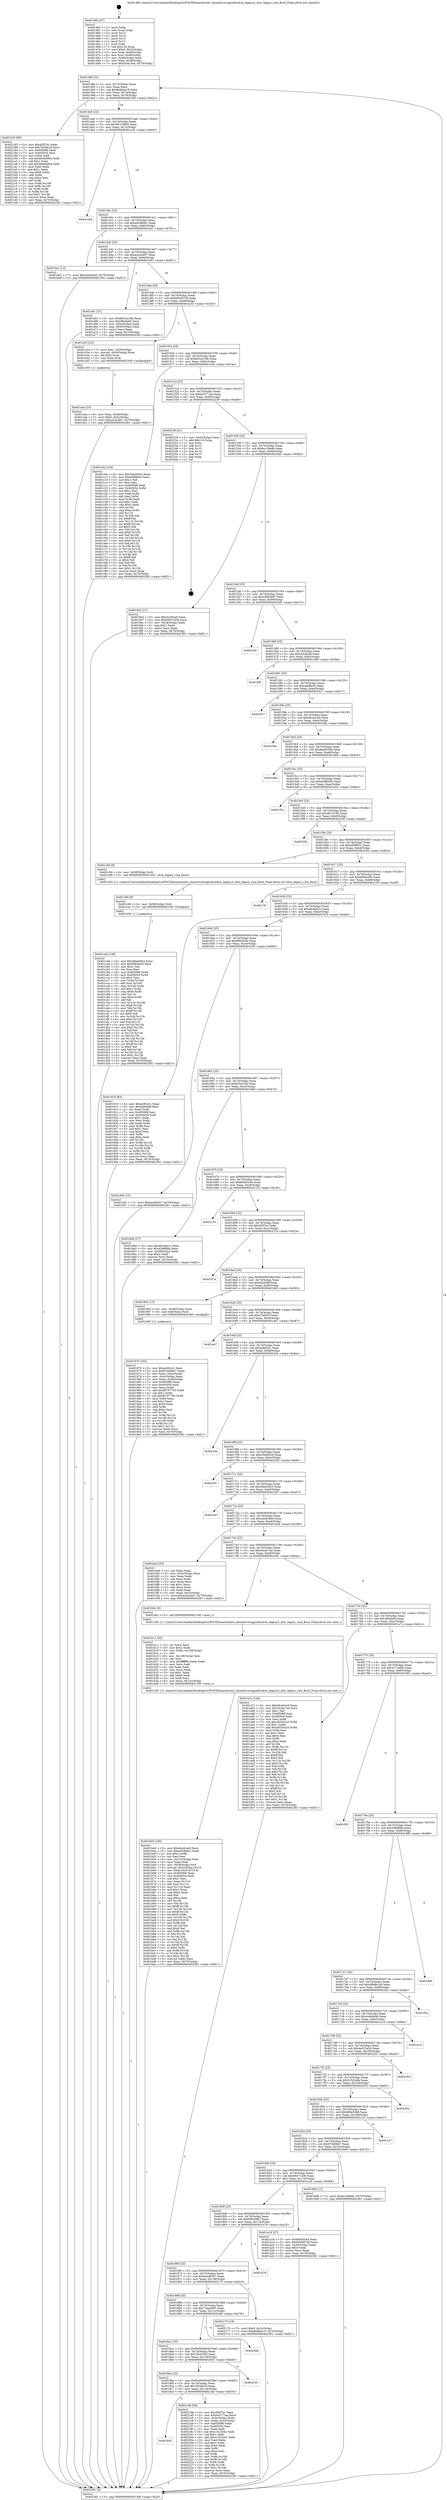 digraph "0x401460" {
  label = "0x401460 (/mnt/c/Users/mathe/Desktop/tcc/POCII/binaries/extr_linuxdriversgpudrmdrm_legacy.h_drm_legacy_vma_flush_Final-ollvm.out::main(0))"
  labelloc = "t"
  node[shape=record]

  Entry [label="",width=0.3,height=0.3,shape=circle,fillcolor=black,style=filled]
  "0x40148f" [label="{
     0x40148f [23]\l
     | [instrs]\l
     &nbsp;&nbsp;0x40148f \<+3\>: mov -0x70(%rbp),%eax\l
     &nbsp;&nbsp;0x401492 \<+2\>: mov %eax,%ecx\l
     &nbsp;&nbsp;0x401494 \<+6\>: sub $0x8edbee19,%ecx\l
     &nbsp;&nbsp;0x40149a \<+3\>: mov %eax,-0x74(%rbp)\l
     &nbsp;&nbsp;0x40149d \<+3\>: mov %ecx,-0x78(%rbp)\l
     &nbsp;&nbsp;0x4014a0 \<+6\>: je 0000000000402183 \<main+0xd23\>\l
  }"]
  "0x402183" [label="{
     0x402183 [88]\l
     | [instrs]\l
     &nbsp;&nbsp;0x402183 \<+5\>: mov $0x4f2f7ac,%eax\l
     &nbsp;&nbsp;0x402188 \<+5\>: mov $0x7fc58a19,%ecx\l
     &nbsp;&nbsp;0x40218d \<+7\>: mov 0x405068,%edx\l
     &nbsp;&nbsp;0x402194 \<+7\>: mov 0x405054,%esi\l
     &nbsp;&nbsp;0x40219b \<+2\>: mov %edx,%edi\l
     &nbsp;&nbsp;0x40219d \<+6\>: sub $0x46e94904,%edi\l
     &nbsp;&nbsp;0x4021a3 \<+3\>: sub $0x1,%edi\l
     &nbsp;&nbsp;0x4021a6 \<+6\>: add $0x46e94904,%edi\l
     &nbsp;&nbsp;0x4021ac \<+3\>: imul %edi,%edx\l
     &nbsp;&nbsp;0x4021af \<+3\>: and $0x1,%edx\l
     &nbsp;&nbsp;0x4021b2 \<+3\>: cmp $0x0,%edx\l
     &nbsp;&nbsp;0x4021b5 \<+4\>: sete %r8b\l
     &nbsp;&nbsp;0x4021b9 \<+3\>: cmp $0xa,%esi\l
     &nbsp;&nbsp;0x4021bc \<+4\>: setl %r9b\l
     &nbsp;&nbsp;0x4021c0 \<+3\>: mov %r8b,%r10b\l
     &nbsp;&nbsp;0x4021c3 \<+3\>: and %r9b,%r10b\l
     &nbsp;&nbsp;0x4021c6 \<+3\>: xor %r9b,%r8b\l
     &nbsp;&nbsp;0x4021c9 \<+3\>: or %r8b,%r10b\l
     &nbsp;&nbsp;0x4021cc \<+4\>: test $0x1,%r10b\l
     &nbsp;&nbsp;0x4021d0 \<+3\>: cmovne %ecx,%eax\l
     &nbsp;&nbsp;0x4021d3 \<+3\>: mov %eax,-0x70(%rbp)\l
     &nbsp;&nbsp;0x4021d6 \<+5\>: jmp 0000000000402381 \<main+0xf21\>\l
  }"]
  "0x4014a6" [label="{
     0x4014a6 [22]\l
     | [instrs]\l
     &nbsp;&nbsp;0x4014a6 \<+5\>: jmp 00000000004014ab \<main+0x4b\>\l
     &nbsp;&nbsp;0x4014ab \<+3\>: mov -0x74(%rbp),%eax\l
     &nbsp;&nbsp;0x4014ae \<+5\>: sub $0x9b7c0800,%eax\l
     &nbsp;&nbsp;0x4014b3 \<+3\>: mov %eax,-0x7c(%rbp)\l
     &nbsp;&nbsp;0x4014b6 \<+6\>: je 0000000000401e20 \<main+0x9c0\>\l
  }"]
  Exit [label="",width=0.3,height=0.3,shape=circle,fillcolor=black,style=filled,peripheries=2]
  "0x401e20" [label="{
     0x401e20\l
  }", style=dashed]
  "0x4014bc" [label="{
     0x4014bc [22]\l
     | [instrs]\l
     &nbsp;&nbsp;0x4014bc \<+5\>: jmp 00000000004014c1 \<main+0x61\>\l
     &nbsp;&nbsp;0x4014c1 \<+3\>: mov -0x74(%rbp),%eax\l
     &nbsp;&nbsp;0x4014c4 \<+5\>: sub $0xa05db9e1,%eax\l
     &nbsp;&nbsp;0x4014c9 \<+3\>: mov %eax,-0x80(%rbp)\l
     &nbsp;&nbsp;0x4014cc \<+6\>: je 0000000000401be1 \<main+0x781\>\l
  }"]
  "0x4018d3" [label="{
     0x4018d3\l
  }", style=dashed]
  "0x401be1" [label="{
     0x401be1 [12]\l
     | [instrs]\l
     &nbsp;&nbsp;0x401be1 \<+7\>: movl $0x2ed4c9ad,-0x70(%rbp)\l
     &nbsp;&nbsp;0x401be8 \<+5\>: jmp 0000000000402381 \<main+0xf21\>\l
  }"]
  "0x4014d2" [label="{
     0x4014d2 [25]\l
     | [instrs]\l
     &nbsp;&nbsp;0x4014d2 \<+5\>: jmp 00000000004014d7 \<main+0x77\>\l
     &nbsp;&nbsp;0x4014d7 \<+3\>: mov -0x74(%rbp),%eax\l
     &nbsp;&nbsp;0x4014da \<+5\>: sub $0xa3ca2dd7,%eax\l
     &nbsp;&nbsp;0x4014df \<+6\>: mov %eax,-0x84(%rbp)\l
     &nbsp;&nbsp;0x4014e5 \<+6\>: je 0000000000401a61 \<main+0x601\>\l
  }"]
  "0x4021db" [label="{
     0x4021db [94]\l
     | [instrs]\l
     &nbsp;&nbsp;0x4021db \<+5\>: mov $0x4f2f7ac,%eax\l
     &nbsp;&nbsp;0x4021e0 \<+5\>: mov $0xbcb771aa,%ecx\l
     &nbsp;&nbsp;0x4021e5 \<+3\>: mov -0x3c(%rbp),%edx\l
     &nbsp;&nbsp;0x4021e8 \<+3\>: mov %edx,-0x2c(%rbp)\l
     &nbsp;&nbsp;0x4021eb \<+7\>: mov 0x405068,%edx\l
     &nbsp;&nbsp;0x4021f2 \<+7\>: mov 0x405054,%esi\l
     &nbsp;&nbsp;0x4021f9 \<+2\>: mov %edx,%edi\l
     &nbsp;&nbsp;0x4021fb \<+6\>: sub $0xc1523c61,%edi\l
     &nbsp;&nbsp;0x402201 \<+3\>: sub $0x1,%edi\l
     &nbsp;&nbsp;0x402204 \<+6\>: add $0xc1523c61,%edi\l
     &nbsp;&nbsp;0x40220a \<+3\>: imul %edi,%edx\l
     &nbsp;&nbsp;0x40220d \<+3\>: and $0x1,%edx\l
     &nbsp;&nbsp;0x402210 \<+3\>: cmp $0x0,%edx\l
     &nbsp;&nbsp;0x402213 \<+4\>: sete %r8b\l
     &nbsp;&nbsp;0x402217 \<+3\>: cmp $0xa,%esi\l
     &nbsp;&nbsp;0x40221a \<+4\>: setl %r9b\l
     &nbsp;&nbsp;0x40221e \<+3\>: mov %r8b,%r10b\l
     &nbsp;&nbsp;0x402221 \<+3\>: and %r9b,%r10b\l
     &nbsp;&nbsp;0x402224 \<+3\>: xor %r9b,%r8b\l
     &nbsp;&nbsp;0x402227 \<+3\>: or %r8b,%r10b\l
     &nbsp;&nbsp;0x40222a \<+4\>: test $0x1,%r10b\l
     &nbsp;&nbsp;0x40222e \<+3\>: cmovne %ecx,%eax\l
     &nbsp;&nbsp;0x402231 \<+3\>: mov %eax,-0x70(%rbp)\l
     &nbsp;&nbsp;0x402234 \<+5\>: jmp 0000000000402381 \<main+0xf21\>\l
  }"]
  "0x401a61" [label="{
     0x401a61 [27]\l
     | [instrs]\l
     &nbsp;&nbsp;0x401a61 \<+5\>: mov $0xb91b218b,%eax\l
     &nbsp;&nbsp;0x401a66 \<+5\>: mov $0x3fea6ef4,%ecx\l
     &nbsp;&nbsp;0x401a6b \<+3\>: mov -0x5c(%rbp),%edx\l
     &nbsp;&nbsp;0x401a6e \<+3\>: cmp -0x50(%rbp),%edx\l
     &nbsp;&nbsp;0x401a71 \<+3\>: cmovl %ecx,%eax\l
     &nbsp;&nbsp;0x401a74 \<+3\>: mov %eax,-0x70(%rbp)\l
     &nbsp;&nbsp;0x401a77 \<+5\>: jmp 0000000000402381 \<main+0xf21\>\l
  }"]
  "0x4014eb" [label="{
     0x4014eb [25]\l
     | [instrs]\l
     &nbsp;&nbsp;0x4014eb \<+5\>: jmp 00000000004014f0 \<main+0x90\>\l
     &nbsp;&nbsp;0x4014f0 \<+3\>: mov -0x74(%rbp),%eax\l
     &nbsp;&nbsp;0x4014f3 \<+5\>: sub $0xb8349738,%eax\l
     &nbsp;&nbsp;0x4014f8 \<+6\>: mov %eax,-0x88(%rbp)\l
     &nbsp;&nbsp;0x4014fe \<+6\>: je 0000000000401a33 \<main+0x5d3\>\l
  }"]
  "0x4018ba" [label="{
     0x4018ba [25]\l
     | [instrs]\l
     &nbsp;&nbsp;0x4018ba \<+5\>: jmp 00000000004018bf \<main+0x45f\>\l
     &nbsp;&nbsp;0x4018bf \<+3\>: mov -0x74(%rbp),%eax\l
     &nbsp;&nbsp;0x4018c2 \<+5\>: sub $0x7fc58a19,%eax\l
     &nbsp;&nbsp;0x4018c7 \<+6\>: mov %eax,-0x124(%rbp)\l
     &nbsp;&nbsp;0x4018cd \<+6\>: je 00000000004021db \<main+0xd7b\>\l
  }"]
  "0x401a33" [label="{
     0x401a33 [23]\l
     | [instrs]\l
     &nbsp;&nbsp;0x401a33 \<+7\>: movl $0x1,-0x50(%rbp)\l
     &nbsp;&nbsp;0x401a3a \<+4\>: movslq -0x50(%rbp),%rax\l
     &nbsp;&nbsp;0x401a3e \<+4\>: shl $0x2,%rax\l
     &nbsp;&nbsp;0x401a42 \<+3\>: mov %rax,%rdi\l
     &nbsp;&nbsp;0x401a45 \<+5\>: call 0000000000401050 \<malloc@plt\>\l
     | [calls]\l
     &nbsp;&nbsp;0x401050 \{1\} (unknown)\l
  }"]
  "0x401504" [label="{
     0x401504 [25]\l
     | [instrs]\l
     &nbsp;&nbsp;0x401504 \<+5\>: jmp 0000000000401509 \<main+0xa9\>\l
     &nbsp;&nbsp;0x401509 \<+3\>: mov -0x74(%rbp),%eax\l
     &nbsp;&nbsp;0x40150c \<+5\>: sub $0xb91b218b,%eax\l
     &nbsp;&nbsp;0x401511 \<+6\>: mov %eax,-0x8c(%rbp)\l
     &nbsp;&nbsp;0x401517 \<+6\>: je 0000000000401c0e \<main+0x7ae\>\l
  }"]
  "0x402033" [label="{
     0x402033\l
  }", style=dashed]
  "0x401c0e" [label="{
     0x401c0e [134]\l
     | [instrs]\l
     &nbsp;&nbsp;0x401c0e \<+5\>: mov $0x26ee45b3,%eax\l
     &nbsp;&nbsp;0x401c13 \<+5\>: mov $0xe699fe3c,%ecx\l
     &nbsp;&nbsp;0x401c18 \<+2\>: mov $0x1,%dl\l
     &nbsp;&nbsp;0x401c1a \<+2\>: xor %esi,%esi\l
     &nbsp;&nbsp;0x401c1c \<+7\>: mov 0x405068,%edi\l
     &nbsp;&nbsp;0x401c23 \<+8\>: mov 0x405054,%r8d\l
     &nbsp;&nbsp;0x401c2b \<+3\>: sub $0x1,%esi\l
     &nbsp;&nbsp;0x401c2e \<+3\>: mov %edi,%r9d\l
     &nbsp;&nbsp;0x401c31 \<+3\>: add %esi,%r9d\l
     &nbsp;&nbsp;0x401c34 \<+4\>: imul %r9d,%edi\l
     &nbsp;&nbsp;0x401c38 \<+3\>: and $0x1,%edi\l
     &nbsp;&nbsp;0x401c3b \<+3\>: cmp $0x0,%edi\l
     &nbsp;&nbsp;0x401c3e \<+4\>: sete %r10b\l
     &nbsp;&nbsp;0x401c42 \<+4\>: cmp $0xa,%r8d\l
     &nbsp;&nbsp;0x401c46 \<+4\>: setl %r11b\l
     &nbsp;&nbsp;0x401c4a \<+3\>: mov %r10b,%bl\l
     &nbsp;&nbsp;0x401c4d \<+3\>: xor $0xff,%bl\l
     &nbsp;&nbsp;0x401c50 \<+3\>: mov %r11b,%r14b\l
     &nbsp;&nbsp;0x401c53 \<+4\>: xor $0xff,%r14b\l
     &nbsp;&nbsp;0x401c57 \<+3\>: xor $0x0,%dl\l
     &nbsp;&nbsp;0x401c5a \<+3\>: mov %bl,%r15b\l
     &nbsp;&nbsp;0x401c5d \<+4\>: and $0x0,%r15b\l
     &nbsp;&nbsp;0x401c61 \<+3\>: and %dl,%r10b\l
     &nbsp;&nbsp;0x401c64 \<+3\>: mov %r14b,%r12b\l
     &nbsp;&nbsp;0x401c67 \<+4\>: and $0x0,%r12b\l
     &nbsp;&nbsp;0x401c6b \<+3\>: and %dl,%r11b\l
     &nbsp;&nbsp;0x401c6e \<+3\>: or %r10b,%r15b\l
     &nbsp;&nbsp;0x401c71 \<+3\>: or %r11b,%r12b\l
     &nbsp;&nbsp;0x401c74 \<+3\>: xor %r12b,%r15b\l
     &nbsp;&nbsp;0x401c77 \<+3\>: or %r14b,%bl\l
     &nbsp;&nbsp;0x401c7a \<+3\>: xor $0xff,%bl\l
     &nbsp;&nbsp;0x401c7d \<+3\>: or $0x0,%dl\l
     &nbsp;&nbsp;0x401c80 \<+2\>: and %dl,%bl\l
     &nbsp;&nbsp;0x401c82 \<+3\>: or %bl,%r15b\l
     &nbsp;&nbsp;0x401c85 \<+4\>: test $0x1,%r15b\l
     &nbsp;&nbsp;0x401c89 \<+3\>: cmovne %ecx,%eax\l
     &nbsp;&nbsp;0x401c8c \<+3\>: mov %eax,-0x70(%rbp)\l
     &nbsp;&nbsp;0x401c8f \<+5\>: jmp 0000000000402381 \<main+0xf21\>\l
  }"]
  "0x40151d" [label="{
     0x40151d [25]\l
     | [instrs]\l
     &nbsp;&nbsp;0x40151d \<+5\>: jmp 0000000000401522 \<main+0xc2\>\l
     &nbsp;&nbsp;0x401522 \<+3\>: mov -0x74(%rbp),%eax\l
     &nbsp;&nbsp;0x401525 \<+5\>: sub $0xbcb771aa,%eax\l
     &nbsp;&nbsp;0x40152a \<+6\>: mov %eax,-0x90(%rbp)\l
     &nbsp;&nbsp;0x401530 \<+6\>: je 0000000000402239 \<main+0xdd9\>\l
  }"]
  "0x4018a1" [label="{
     0x4018a1 [25]\l
     | [instrs]\l
     &nbsp;&nbsp;0x4018a1 \<+5\>: jmp 00000000004018a6 \<main+0x446\>\l
     &nbsp;&nbsp;0x4018a6 \<+3\>: mov -0x74(%rbp),%eax\l
     &nbsp;&nbsp;0x4018a9 \<+5\>: sub $0x78c47fd3,%eax\l
     &nbsp;&nbsp;0x4018ae \<+6\>: mov %eax,-0x120(%rbp)\l
     &nbsp;&nbsp;0x4018b4 \<+6\>: je 0000000000402033 \<main+0xbd3\>\l
  }"]
  "0x402239" [label="{
     0x402239 [21]\l
     | [instrs]\l
     &nbsp;&nbsp;0x402239 \<+3\>: mov -0x2c(%rbp),%eax\l
     &nbsp;&nbsp;0x40223c \<+7\>: add $0x118,%rsp\l
     &nbsp;&nbsp;0x402243 \<+1\>: pop %rbx\l
     &nbsp;&nbsp;0x402244 \<+2\>: pop %r12\l
     &nbsp;&nbsp;0x402246 \<+2\>: pop %r13\l
     &nbsp;&nbsp;0x402248 \<+2\>: pop %r14\l
     &nbsp;&nbsp;0x40224a \<+2\>: pop %r15\l
     &nbsp;&nbsp;0x40224c \<+1\>: pop %rbp\l
     &nbsp;&nbsp;0x40224d \<+1\>: ret\l
  }"]
  "0x401536" [label="{
     0x401536 [25]\l
     | [instrs]\l
     &nbsp;&nbsp;0x401536 \<+5\>: jmp 000000000040153b \<main+0xdb\>\l
     &nbsp;&nbsp;0x40153b \<+3\>: mov -0x74(%rbp),%eax\l
     &nbsp;&nbsp;0x40153e \<+5\>: sub $0xbcc38e9e,%eax\l
     &nbsp;&nbsp;0x401543 \<+6\>: mov %eax,-0x94(%rbp)\l
     &nbsp;&nbsp;0x401549 \<+6\>: je 00000000004019e2 \<main+0x582\>\l
  }"]
  "0x4020d8" [label="{
     0x4020d8\l
  }", style=dashed]
  "0x4019e2" [label="{
     0x4019e2 [27]\l
     | [instrs]\l
     &nbsp;&nbsp;0x4019e2 \<+5\>: mov $0xcb32fca6,%eax\l
     &nbsp;&nbsp;0x4019e7 \<+5\>: mov $0x69471430,%ecx\l
     &nbsp;&nbsp;0x4019ec \<+3\>: mov -0x34(%rbp),%edx\l
     &nbsp;&nbsp;0x4019ef \<+3\>: cmp $0x1,%edx\l
     &nbsp;&nbsp;0x4019f2 \<+3\>: cmovl %ecx,%eax\l
     &nbsp;&nbsp;0x4019f5 \<+3\>: mov %eax,-0x70(%rbp)\l
     &nbsp;&nbsp;0x4019f8 \<+5\>: jmp 0000000000402381 \<main+0xf21\>\l
  }"]
  "0x40154f" [label="{
     0x40154f [25]\l
     | [instrs]\l
     &nbsp;&nbsp;0x40154f \<+5\>: jmp 0000000000401554 \<main+0xf4\>\l
     &nbsp;&nbsp;0x401554 \<+3\>: mov -0x74(%rbp),%eax\l
     &nbsp;&nbsp;0x401557 \<+5\>: sub $0xc4b0de97,%eax\l
     &nbsp;&nbsp;0x40155c \<+6\>: mov %eax,-0x98(%rbp)\l
     &nbsp;&nbsp;0x401562 \<+6\>: je 00000000004022d5 \<main+0xe75\>\l
  }"]
  "0x401888" [label="{
     0x401888 [25]\l
     | [instrs]\l
     &nbsp;&nbsp;0x401888 \<+5\>: jmp 000000000040188d \<main+0x42d\>\l
     &nbsp;&nbsp;0x40188d \<+3\>: mov -0x74(%rbp),%eax\l
     &nbsp;&nbsp;0x401890 \<+5\>: sub $0x72aa4065,%eax\l
     &nbsp;&nbsp;0x401895 \<+6\>: mov %eax,-0x11c(%rbp)\l
     &nbsp;&nbsp;0x40189b \<+6\>: je 00000000004020d8 \<main+0xc78\>\l
  }"]
  "0x4022d5" [label="{
     0x4022d5\l
  }", style=dashed]
  "0x401568" [label="{
     0x401568 [25]\l
     | [instrs]\l
     &nbsp;&nbsp;0x401568 \<+5\>: jmp 000000000040156d \<main+0x10d\>\l
     &nbsp;&nbsp;0x40156d \<+3\>: mov -0x74(%rbp),%eax\l
     &nbsp;&nbsp;0x401570 \<+5\>: sub $0xcb32fca6,%eax\l
     &nbsp;&nbsp;0x401575 \<+6\>: mov %eax,-0x9c(%rbp)\l
     &nbsp;&nbsp;0x40157b \<+6\>: je 00000000004019fd \<main+0x59d\>\l
  }"]
  "0x402170" [label="{
     0x402170 [19]\l
     | [instrs]\l
     &nbsp;&nbsp;0x402170 \<+7\>: movl $0x0,-0x3c(%rbp)\l
     &nbsp;&nbsp;0x402177 \<+7\>: movl $0x8edbee19,-0x70(%rbp)\l
     &nbsp;&nbsp;0x40217e \<+5\>: jmp 0000000000402381 \<main+0xf21\>\l
  }"]
  "0x4019fd" [label="{
     0x4019fd\l
  }", style=dashed]
  "0x401581" [label="{
     0x401581 [25]\l
     | [instrs]\l
     &nbsp;&nbsp;0x401581 \<+5\>: jmp 0000000000401586 \<main+0x126\>\l
     &nbsp;&nbsp;0x401586 \<+3\>: mov -0x74(%rbp),%eax\l
     &nbsp;&nbsp;0x401589 \<+5\>: sub $0xcbef6e0c,%eax\l
     &nbsp;&nbsp;0x40158e \<+6\>: mov %eax,-0xa0(%rbp)\l
     &nbsp;&nbsp;0x401594 \<+6\>: je 0000000000402027 \<main+0xbc7\>\l
  }"]
  "0x40186f" [label="{
     0x40186f [25]\l
     | [instrs]\l
     &nbsp;&nbsp;0x40186f \<+5\>: jmp 0000000000401874 \<main+0x414\>\l
     &nbsp;&nbsp;0x401874 \<+3\>: mov -0x74(%rbp),%eax\l
     &nbsp;&nbsp;0x401877 \<+5\>: sub $0x6ca08347,%eax\l
     &nbsp;&nbsp;0x40187c \<+6\>: mov %eax,-0x118(%rbp)\l
     &nbsp;&nbsp;0x401882 \<+6\>: je 0000000000402170 \<main+0xd10\>\l
  }"]
  "0x402027" [label="{
     0x402027\l
  }", style=dashed]
  "0x40159a" [label="{
     0x40159a [25]\l
     | [instrs]\l
     &nbsp;&nbsp;0x40159a \<+5\>: jmp 000000000040159f \<main+0x13f\>\l
     &nbsp;&nbsp;0x40159f \<+3\>: mov -0x74(%rbp),%eax\l
     &nbsp;&nbsp;0x4015a2 \<+5\>: sub $0xd4cd2ce0,%eax\l
     &nbsp;&nbsp;0x4015a7 \<+6\>: mov %eax,-0xa4(%rbp)\l
     &nbsp;&nbsp;0x4015ad \<+6\>: je 000000000040226a \<main+0xe0a\>\l
  }"]
  "0x401e78" [label="{
     0x401e78\l
  }", style=dashed]
  "0x40226a" [label="{
     0x40226a\l
  }", style=dashed]
  "0x4015b3" [label="{
     0x4015b3 [25]\l
     | [instrs]\l
     &nbsp;&nbsp;0x4015b3 \<+5\>: jmp 00000000004015b8 \<main+0x158\>\l
     &nbsp;&nbsp;0x4015b8 \<+3\>: mov -0x74(%rbp),%eax\l
     &nbsp;&nbsp;0x4015bb \<+5\>: sub $0xdae8554b,%eax\l
     &nbsp;&nbsp;0x4015c0 \<+6\>: mov %eax,-0xa8(%rbp)\l
     &nbsp;&nbsp;0x4015c6 \<+6\>: je 0000000000401d94 \<main+0x934\>\l
  }"]
  "0x401ca6" [label="{
     0x401ca6 [138]\l
     | [instrs]\l
     &nbsp;&nbsp;0x401ca6 \<+5\>: mov $0x26ee45b3,%eax\l
     &nbsp;&nbsp;0x401cab \<+5\>: mov $0xf6fe5b04,%ecx\l
     &nbsp;&nbsp;0x401cb0 \<+2\>: mov $0x1,%dl\l
     &nbsp;&nbsp;0x401cb2 \<+2\>: xor %esi,%esi\l
     &nbsp;&nbsp;0x401cb4 \<+8\>: mov 0x405068,%r8d\l
     &nbsp;&nbsp;0x401cbc \<+8\>: mov 0x405054,%r9d\l
     &nbsp;&nbsp;0x401cc4 \<+3\>: sub $0x1,%esi\l
     &nbsp;&nbsp;0x401cc7 \<+3\>: mov %r8d,%r10d\l
     &nbsp;&nbsp;0x401cca \<+3\>: add %esi,%r10d\l
     &nbsp;&nbsp;0x401ccd \<+4\>: imul %r10d,%r8d\l
     &nbsp;&nbsp;0x401cd1 \<+4\>: and $0x1,%r8d\l
     &nbsp;&nbsp;0x401cd5 \<+4\>: cmp $0x0,%r8d\l
     &nbsp;&nbsp;0x401cd9 \<+4\>: sete %r11b\l
     &nbsp;&nbsp;0x401cdd \<+4\>: cmp $0xa,%r9d\l
     &nbsp;&nbsp;0x401ce1 \<+3\>: setl %bl\l
     &nbsp;&nbsp;0x401ce4 \<+3\>: mov %r11b,%r14b\l
     &nbsp;&nbsp;0x401ce7 \<+4\>: xor $0xff,%r14b\l
     &nbsp;&nbsp;0x401ceb \<+3\>: mov %bl,%r15b\l
     &nbsp;&nbsp;0x401cee \<+4\>: xor $0xff,%r15b\l
     &nbsp;&nbsp;0x401cf2 \<+3\>: xor $0x0,%dl\l
     &nbsp;&nbsp;0x401cf5 \<+3\>: mov %r14b,%r12b\l
     &nbsp;&nbsp;0x401cf8 \<+4\>: and $0x0,%r12b\l
     &nbsp;&nbsp;0x401cfc \<+3\>: and %dl,%r11b\l
     &nbsp;&nbsp;0x401cff \<+3\>: mov %r15b,%r13b\l
     &nbsp;&nbsp;0x401d02 \<+4\>: and $0x0,%r13b\l
     &nbsp;&nbsp;0x401d06 \<+2\>: and %dl,%bl\l
     &nbsp;&nbsp;0x401d08 \<+3\>: or %r11b,%r12b\l
     &nbsp;&nbsp;0x401d0b \<+3\>: or %bl,%r13b\l
     &nbsp;&nbsp;0x401d0e \<+3\>: xor %r13b,%r12b\l
     &nbsp;&nbsp;0x401d11 \<+3\>: or %r15b,%r14b\l
     &nbsp;&nbsp;0x401d14 \<+4\>: xor $0xff,%r14b\l
     &nbsp;&nbsp;0x401d18 \<+3\>: or $0x0,%dl\l
     &nbsp;&nbsp;0x401d1b \<+3\>: and %dl,%r14b\l
     &nbsp;&nbsp;0x401d1e \<+3\>: or %r14b,%r12b\l
     &nbsp;&nbsp;0x401d21 \<+4\>: test $0x1,%r12b\l
     &nbsp;&nbsp;0x401d25 \<+3\>: cmovne %ecx,%eax\l
     &nbsp;&nbsp;0x401d28 \<+3\>: mov %eax,-0x70(%rbp)\l
     &nbsp;&nbsp;0x401d2b \<+5\>: jmp 0000000000402381 \<main+0xf21\>\l
  }"]
  "0x401d94" [label="{
     0x401d94\l
  }", style=dashed]
  "0x4015cc" [label="{
     0x4015cc [25]\l
     | [instrs]\l
     &nbsp;&nbsp;0x4015cc \<+5\>: jmp 00000000004015d1 \<main+0x171\>\l
     &nbsp;&nbsp;0x4015d1 \<+3\>: mov -0x74(%rbp),%eax\l
     &nbsp;&nbsp;0x4015d4 \<+5\>: sub $0xdc8893f2,%eax\l
     &nbsp;&nbsp;0x4015d9 \<+6\>: mov %eax,-0xac(%rbp)\l
     &nbsp;&nbsp;0x4015df \<+6\>: je 0000000000401d3c \<main+0x8dc\>\l
  }"]
  "0x401c9d" [label="{
     0x401c9d [9]\l
     | [instrs]\l
     &nbsp;&nbsp;0x401c9d \<+4\>: mov -0x58(%rbp),%rdi\l
     &nbsp;&nbsp;0x401ca1 \<+5\>: call 0000000000401030 \<free@plt\>\l
     | [calls]\l
     &nbsp;&nbsp;0x401030 \{1\} (unknown)\l
  }"]
  "0x401d3c" [label="{
     0x401d3c\l
  }", style=dashed]
  "0x4015e5" [label="{
     0x4015e5 [25]\l
     | [instrs]\l
     &nbsp;&nbsp;0x4015e5 \<+5\>: jmp 00000000004015ea \<main+0x18a\>\l
     &nbsp;&nbsp;0x4015ea \<+3\>: mov -0x74(%rbp),%eax\l
     &nbsp;&nbsp;0x4015ed \<+5\>: sub $0xdfc7d195,%eax\l
     &nbsp;&nbsp;0x4015f2 \<+6\>: mov %eax,-0xb0(%rbp)\l
     &nbsp;&nbsp;0x4015f8 \<+6\>: je 000000000040230f \<main+0xeaf\>\l
  }"]
  "0x401b45" [label="{
     0x401b45 [156]\l
     | [instrs]\l
     &nbsp;&nbsp;0x401b45 \<+5\>: mov $0xd4cd2ce0,%ecx\l
     &nbsp;&nbsp;0x401b4a \<+5\>: mov $0xa05db9e1,%edx\l
     &nbsp;&nbsp;0x401b4f \<+3\>: mov $0x1,%r8b\l
     &nbsp;&nbsp;0x401b52 \<+2\>: xor %esi,%esi\l
     &nbsp;&nbsp;0x401b54 \<+6\>: mov -0x12c(%rbp),%edi\l
     &nbsp;&nbsp;0x401b5a \<+3\>: imul %eax,%edi\l
     &nbsp;&nbsp;0x401b5d \<+4\>: mov -0x58(%rbp),%r9\l
     &nbsp;&nbsp;0x401b61 \<+4\>: movslq -0x5c(%rbp),%r10\l
     &nbsp;&nbsp;0x401b65 \<+4\>: mov %edi,(%r9,%r10,4)\l
     &nbsp;&nbsp;0x401b69 \<+7\>: mov 0x405068,%eax\l
     &nbsp;&nbsp;0x401b70 \<+7\>: mov 0x405054,%edi\l
     &nbsp;&nbsp;0x401b77 \<+3\>: sub $0x1,%esi\l
     &nbsp;&nbsp;0x401b7a \<+3\>: mov %eax,%r11d\l
     &nbsp;&nbsp;0x401b7d \<+3\>: add %esi,%r11d\l
     &nbsp;&nbsp;0x401b80 \<+4\>: imul %r11d,%eax\l
     &nbsp;&nbsp;0x401b84 \<+3\>: and $0x1,%eax\l
     &nbsp;&nbsp;0x401b87 \<+3\>: cmp $0x0,%eax\l
     &nbsp;&nbsp;0x401b8a \<+3\>: sete %bl\l
     &nbsp;&nbsp;0x401b8d \<+3\>: cmp $0xa,%edi\l
     &nbsp;&nbsp;0x401b90 \<+4\>: setl %r14b\l
     &nbsp;&nbsp;0x401b94 \<+3\>: mov %bl,%r15b\l
     &nbsp;&nbsp;0x401b97 \<+4\>: xor $0xff,%r15b\l
     &nbsp;&nbsp;0x401b9b \<+3\>: mov %r14b,%r12b\l
     &nbsp;&nbsp;0x401b9e \<+4\>: xor $0xff,%r12b\l
     &nbsp;&nbsp;0x401ba2 \<+4\>: xor $0x0,%r8b\l
     &nbsp;&nbsp;0x401ba6 \<+3\>: mov %r15b,%r13b\l
     &nbsp;&nbsp;0x401ba9 \<+4\>: and $0x0,%r13b\l
     &nbsp;&nbsp;0x401bad \<+3\>: and %r8b,%bl\l
     &nbsp;&nbsp;0x401bb0 \<+3\>: mov %r12b,%al\l
     &nbsp;&nbsp;0x401bb3 \<+2\>: and $0x0,%al\l
     &nbsp;&nbsp;0x401bb5 \<+3\>: and %r8b,%r14b\l
     &nbsp;&nbsp;0x401bb8 \<+3\>: or %bl,%r13b\l
     &nbsp;&nbsp;0x401bbb \<+3\>: or %r14b,%al\l
     &nbsp;&nbsp;0x401bbe \<+3\>: xor %al,%r13b\l
     &nbsp;&nbsp;0x401bc1 \<+3\>: or %r12b,%r15b\l
     &nbsp;&nbsp;0x401bc4 \<+4\>: xor $0xff,%r15b\l
     &nbsp;&nbsp;0x401bc8 \<+4\>: or $0x0,%r8b\l
     &nbsp;&nbsp;0x401bcc \<+3\>: and %r8b,%r15b\l
     &nbsp;&nbsp;0x401bcf \<+3\>: or %r15b,%r13b\l
     &nbsp;&nbsp;0x401bd2 \<+4\>: test $0x1,%r13b\l
     &nbsp;&nbsp;0x401bd6 \<+3\>: cmovne %edx,%ecx\l
     &nbsp;&nbsp;0x401bd9 \<+3\>: mov %ecx,-0x70(%rbp)\l
     &nbsp;&nbsp;0x401bdc \<+5\>: jmp 0000000000402381 \<main+0xf21\>\l
  }"]
  "0x40230f" [label="{
     0x40230f\l
  }", style=dashed]
  "0x4015fe" [label="{
     0x4015fe [25]\l
     | [instrs]\l
     &nbsp;&nbsp;0x4015fe \<+5\>: jmp 0000000000401603 \<main+0x1a3\>\l
     &nbsp;&nbsp;0x401603 \<+3\>: mov -0x74(%rbp),%eax\l
     &nbsp;&nbsp;0x401606 \<+5\>: sub $0xe699fe3c,%eax\l
     &nbsp;&nbsp;0x40160b \<+6\>: mov %eax,-0xb4(%rbp)\l
     &nbsp;&nbsp;0x401611 \<+6\>: je 0000000000401c94 \<main+0x834\>\l
  }"]
  "0x401b11" [label="{
     0x401b11 [52]\l
     | [instrs]\l
     &nbsp;&nbsp;0x401b11 \<+2\>: xor %ecx,%ecx\l
     &nbsp;&nbsp;0x401b13 \<+5\>: mov $0x2,%edx\l
     &nbsp;&nbsp;0x401b18 \<+6\>: mov %edx,-0x128(%rbp)\l
     &nbsp;&nbsp;0x401b1e \<+1\>: cltd\l
     &nbsp;&nbsp;0x401b1f \<+6\>: mov -0x128(%rbp),%esi\l
     &nbsp;&nbsp;0x401b25 \<+2\>: idiv %esi\l
     &nbsp;&nbsp;0x401b27 \<+6\>: imul $0xfffffffe,%edx,%edx\l
     &nbsp;&nbsp;0x401b2d \<+2\>: mov %ecx,%edi\l
     &nbsp;&nbsp;0x401b2f \<+2\>: sub %edx,%edi\l
     &nbsp;&nbsp;0x401b31 \<+2\>: mov %ecx,%edx\l
     &nbsp;&nbsp;0x401b33 \<+3\>: sub $0x1,%edx\l
     &nbsp;&nbsp;0x401b36 \<+2\>: add %edx,%edi\l
     &nbsp;&nbsp;0x401b38 \<+2\>: sub %edi,%ecx\l
     &nbsp;&nbsp;0x401b3a \<+6\>: mov %ecx,-0x12c(%rbp)\l
     &nbsp;&nbsp;0x401b40 \<+5\>: call 0000000000401160 \<next_i\>\l
     | [calls]\l
     &nbsp;&nbsp;0x401160 \{1\} (/mnt/c/Users/mathe/Desktop/tcc/POCII/binaries/extr_linuxdriversgpudrmdrm_legacy.h_drm_legacy_vma_flush_Final-ollvm.out::next_i)\l
  }"]
  "0x401c94" [label="{
     0x401c94 [9]\l
     | [instrs]\l
     &nbsp;&nbsp;0x401c94 \<+4\>: mov -0x58(%rbp),%rdi\l
     &nbsp;&nbsp;0x401c98 \<+5\>: call 0000000000401450 \<drm_legacy_vma_flush\>\l
     | [calls]\l
     &nbsp;&nbsp;0x401450 \{1\} (/mnt/c/Users/mathe/Desktop/tcc/POCII/binaries/extr_linuxdriversgpudrmdrm_legacy.h_drm_legacy_vma_flush_Final-ollvm.out::drm_legacy_vma_flush)\l
  }"]
  "0x401617" [label="{
     0x401617 [25]\l
     | [instrs]\l
     &nbsp;&nbsp;0x401617 \<+5\>: jmp 000000000040161c \<main+0x1bc\>\l
     &nbsp;&nbsp;0x40161c \<+3\>: mov -0x74(%rbp),%eax\l
     &nbsp;&nbsp;0x40161f \<+5\>: sub $0xeb5dce94,%eax\l
     &nbsp;&nbsp;0x401624 \<+6\>: mov %eax,-0xb8(%rbp)\l
     &nbsp;&nbsp;0x40162a \<+6\>: je 000000000040215f \<main+0xcff\>\l
  }"]
  "0x401a4a" [label="{
     0x401a4a [23]\l
     | [instrs]\l
     &nbsp;&nbsp;0x401a4a \<+4\>: mov %rax,-0x58(%rbp)\l
     &nbsp;&nbsp;0x401a4e \<+7\>: movl $0x0,-0x5c(%rbp)\l
     &nbsp;&nbsp;0x401a55 \<+7\>: movl $0xa3ca2dd7,-0x70(%rbp)\l
     &nbsp;&nbsp;0x401a5c \<+5\>: jmp 0000000000402381 \<main+0xf21\>\l
  }"]
  "0x40215f" [label="{
     0x40215f\l
  }", style=dashed]
  "0x401630" [label="{
     0x401630 [25]\l
     | [instrs]\l
     &nbsp;&nbsp;0x401630 \<+5\>: jmp 0000000000401635 \<main+0x1d5\>\l
     &nbsp;&nbsp;0x401635 \<+3\>: mov -0x74(%rbp),%eax\l
     &nbsp;&nbsp;0x401638 \<+5\>: sub $0xebcdab1c,%eax\l
     &nbsp;&nbsp;0x40163d \<+6\>: mov %eax,-0xbc(%rbp)\l
     &nbsp;&nbsp;0x401643 \<+6\>: je 0000000000401910 \<main+0x4b0\>\l
  }"]
  "0x401856" [label="{
     0x401856 [25]\l
     | [instrs]\l
     &nbsp;&nbsp;0x401856 \<+5\>: jmp 000000000040185b \<main+0x3fb\>\l
     &nbsp;&nbsp;0x40185b \<+3\>: mov -0x74(%rbp),%eax\l
     &nbsp;&nbsp;0x40185e \<+5\>: sub $0x69f169b7,%eax\l
     &nbsp;&nbsp;0x401863 \<+6\>: mov %eax,-0x114(%rbp)\l
     &nbsp;&nbsp;0x401869 \<+6\>: je 0000000000401e78 \<main+0xa18\>\l
  }"]
  "0x401910" [label="{
     0x401910 [83]\l
     | [instrs]\l
     &nbsp;&nbsp;0x401910 \<+5\>: mov $0xec90241,%eax\l
     &nbsp;&nbsp;0x401915 \<+5\>: mov $0x6ab5ddf,%ecx\l
     &nbsp;&nbsp;0x40191a \<+2\>: xor %edx,%edx\l
     &nbsp;&nbsp;0x40191c \<+7\>: mov 0x405068,%esi\l
     &nbsp;&nbsp;0x401923 \<+7\>: mov 0x405054,%edi\l
     &nbsp;&nbsp;0x40192a \<+3\>: sub $0x1,%edx\l
     &nbsp;&nbsp;0x40192d \<+3\>: mov %esi,%r8d\l
     &nbsp;&nbsp;0x401930 \<+3\>: add %edx,%r8d\l
     &nbsp;&nbsp;0x401933 \<+4\>: imul %r8d,%esi\l
     &nbsp;&nbsp;0x401937 \<+3\>: and $0x1,%esi\l
     &nbsp;&nbsp;0x40193a \<+3\>: cmp $0x0,%esi\l
     &nbsp;&nbsp;0x40193d \<+4\>: sete %r9b\l
     &nbsp;&nbsp;0x401941 \<+3\>: cmp $0xa,%edi\l
     &nbsp;&nbsp;0x401944 \<+4\>: setl %r10b\l
     &nbsp;&nbsp;0x401948 \<+3\>: mov %r9b,%r11b\l
     &nbsp;&nbsp;0x40194b \<+3\>: and %r10b,%r11b\l
     &nbsp;&nbsp;0x40194e \<+3\>: xor %r10b,%r9b\l
     &nbsp;&nbsp;0x401951 \<+3\>: or %r9b,%r11b\l
     &nbsp;&nbsp;0x401954 \<+4\>: test $0x1,%r11b\l
     &nbsp;&nbsp;0x401958 \<+3\>: cmovne %ecx,%eax\l
     &nbsp;&nbsp;0x40195b \<+3\>: mov %eax,-0x70(%rbp)\l
     &nbsp;&nbsp;0x40195e \<+5\>: jmp 0000000000402381 \<main+0xf21\>\l
  }"]
  "0x401649" [label="{
     0x401649 [25]\l
     | [instrs]\l
     &nbsp;&nbsp;0x401649 \<+5\>: jmp 000000000040164e \<main+0x1ee\>\l
     &nbsp;&nbsp;0x40164e \<+3\>: mov -0x74(%rbp),%eax\l
     &nbsp;&nbsp;0x401651 \<+5\>: sub $0xf6fe5b04,%eax\l
     &nbsp;&nbsp;0x401656 \<+6\>: mov %eax,-0xc0(%rbp)\l
     &nbsp;&nbsp;0x40165c \<+6\>: je 0000000000401d30 \<main+0x8d0\>\l
  }"]
  "0x401a18" [label="{
     0x401a18 [27]\l
     | [instrs]\l
     &nbsp;&nbsp;0x401a18 \<+5\>: mov $0xfe0d5544,%eax\l
     &nbsp;&nbsp;0x401a1d \<+5\>: mov $0xb8349738,%ecx\l
     &nbsp;&nbsp;0x401a22 \<+3\>: mov -0x34(%rbp),%edx\l
     &nbsp;&nbsp;0x401a25 \<+3\>: cmp $0x0,%edx\l
     &nbsp;&nbsp;0x401a28 \<+3\>: cmove %ecx,%eax\l
     &nbsp;&nbsp;0x401a2b \<+3\>: mov %eax,-0x70(%rbp)\l
     &nbsp;&nbsp;0x401a2e \<+5\>: jmp 0000000000402381 \<main+0xf21\>\l
  }"]
  "0x401d30" [label="{
     0x401d30 [12]\l
     | [instrs]\l
     &nbsp;&nbsp;0x401d30 \<+7\>: movl $0x6ca08347,-0x70(%rbp)\l
     &nbsp;&nbsp;0x401d37 \<+5\>: jmp 0000000000402381 \<main+0xf21\>\l
  }"]
  "0x401662" [label="{
     0x401662 [25]\l
     | [instrs]\l
     &nbsp;&nbsp;0x401662 \<+5\>: jmp 0000000000401667 \<main+0x207\>\l
     &nbsp;&nbsp;0x401667 \<+3\>: mov -0x74(%rbp),%eax\l
     &nbsp;&nbsp;0x40166a \<+5\>: sub $0xfc5ec344,%eax\l
     &nbsp;&nbsp;0x40166f \<+6\>: mov %eax,-0xc4(%rbp)\l
     &nbsp;&nbsp;0x401675 \<+6\>: je 00000000004018dd \<main+0x47d\>\l
  }"]
  "0x40183d" [label="{
     0x40183d [25]\l
     | [instrs]\l
     &nbsp;&nbsp;0x40183d \<+5\>: jmp 0000000000401842 \<main+0x3e2\>\l
     &nbsp;&nbsp;0x401842 \<+3\>: mov -0x74(%rbp),%eax\l
     &nbsp;&nbsp;0x401845 \<+5\>: sub $0x69471430,%eax\l
     &nbsp;&nbsp;0x40184a \<+6\>: mov %eax,-0x110(%rbp)\l
     &nbsp;&nbsp;0x401850 \<+6\>: je 0000000000401a18 \<main+0x5b8\>\l
  }"]
  "0x4018dd" [label="{
     0x4018dd [27]\l
     | [instrs]\l
     &nbsp;&nbsp;0x4018dd \<+5\>: mov $0xebcdab1c,%eax\l
     &nbsp;&nbsp;0x4018e2 \<+5\>: mov $0x4388f6fa,%ecx\l
     &nbsp;&nbsp;0x4018e7 \<+3\>: mov -0x38(%rbp),%edx\l
     &nbsp;&nbsp;0x4018ea \<+3\>: cmp $0x2,%edx\l
     &nbsp;&nbsp;0x4018ed \<+3\>: cmovne %ecx,%eax\l
     &nbsp;&nbsp;0x4018f0 \<+3\>: mov %eax,-0x70(%rbp)\l
     &nbsp;&nbsp;0x4018f3 \<+5\>: jmp 0000000000402381 \<main+0xf21\>\l
  }"]
  "0x40167b" [label="{
     0x40167b [25]\l
     | [instrs]\l
     &nbsp;&nbsp;0x40167b \<+5\>: jmp 0000000000401680 \<main+0x220\>\l
     &nbsp;&nbsp;0x401680 \<+3\>: mov -0x74(%rbp),%eax\l
     &nbsp;&nbsp;0x401683 \<+5\>: sub $0xfe0d5544,%eax\l
     &nbsp;&nbsp;0x401688 \<+6\>: mov %eax,-0xc8(%rbp)\l
     &nbsp;&nbsp;0x40168e \<+6\>: je 0000000000402153 \<main+0xcf3\>\l
  }"]
  "0x402381" [label="{
     0x402381 [5]\l
     | [instrs]\l
     &nbsp;&nbsp;0x402381 \<+5\>: jmp 000000000040148f \<main+0x2f\>\l
  }"]
  "0x401460" [label="{
     0x401460 [47]\l
     | [instrs]\l
     &nbsp;&nbsp;0x401460 \<+1\>: push %rbp\l
     &nbsp;&nbsp;0x401461 \<+3\>: mov %rsp,%rbp\l
     &nbsp;&nbsp;0x401464 \<+2\>: push %r15\l
     &nbsp;&nbsp;0x401466 \<+2\>: push %r14\l
     &nbsp;&nbsp;0x401468 \<+2\>: push %r13\l
     &nbsp;&nbsp;0x40146a \<+2\>: push %r12\l
     &nbsp;&nbsp;0x40146c \<+1\>: push %rbx\l
     &nbsp;&nbsp;0x40146d \<+7\>: sub $0x118,%rsp\l
     &nbsp;&nbsp;0x401474 \<+7\>: movl $0x0,-0x3c(%rbp)\l
     &nbsp;&nbsp;0x40147b \<+3\>: mov %edi,-0x40(%rbp)\l
     &nbsp;&nbsp;0x40147e \<+4\>: mov %rsi,-0x48(%rbp)\l
     &nbsp;&nbsp;0x401482 \<+3\>: mov -0x40(%rbp),%edi\l
     &nbsp;&nbsp;0x401485 \<+3\>: mov %edi,-0x38(%rbp)\l
     &nbsp;&nbsp;0x401488 \<+7\>: movl $0xfc5ec344,-0x70(%rbp)\l
  }"]
  "0x4019d6" [label="{
     0x4019d6 [12]\l
     | [instrs]\l
     &nbsp;&nbsp;0x4019d6 \<+7\>: movl $0xbcc38e9e,-0x70(%rbp)\l
     &nbsp;&nbsp;0x4019dd \<+5\>: jmp 0000000000402381 \<main+0xf21\>\l
  }"]
  "0x402153" [label="{
     0x402153\l
  }", style=dashed]
  "0x401694" [label="{
     0x401694 [25]\l
     | [instrs]\l
     &nbsp;&nbsp;0x401694 \<+5\>: jmp 0000000000401699 \<main+0x239\>\l
     &nbsp;&nbsp;0x401699 \<+3\>: mov -0x74(%rbp),%eax\l
     &nbsp;&nbsp;0x40169c \<+5\>: sub $0x4f2f7ac,%eax\l
     &nbsp;&nbsp;0x4016a1 \<+6\>: mov %eax,-0xcc(%rbp)\l
     &nbsp;&nbsp;0x4016a7 \<+6\>: je 000000000040237a \<main+0xf1a\>\l
  }"]
  "0x401824" [label="{
     0x401824 [25]\l
     | [instrs]\l
     &nbsp;&nbsp;0x401824 \<+5\>: jmp 0000000000401829 \<main+0x3c9\>\l
     &nbsp;&nbsp;0x401829 \<+3\>: mov -0x74(%rbp),%eax\l
     &nbsp;&nbsp;0x40182c \<+5\>: sub $0x67d496e7,%eax\l
     &nbsp;&nbsp;0x401831 \<+6\>: mov %eax,-0x10c(%rbp)\l
     &nbsp;&nbsp;0x401837 \<+6\>: je 00000000004019d6 \<main+0x576\>\l
  }"]
  "0x40237a" [label="{
     0x40237a\l
  }", style=dashed]
  "0x4016ad" [label="{
     0x4016ad [25]\l
     | [instrs]\l
     &nbsp;&nbsp;0x4016ad \<+5\>: jmp 00000000004016b2 \<main+0x252\>\l
     &nbsp;&nbsp;0x4016b2 \<+3\>: mov -0x74(%rbp),%eax\l
     &nbsp;&nbsp;0x4016b5 \<+5\>: sub $0x6ab5ddf,%eax\l
     &nbsp;&nbsp;0x4016ba \<+6\>: mov %eax,-0xd0(%rbp)\l
     &nbsp;&nbsp;0x4016c0 \<+6\>: je 0000000000401963 \<main+0x503\>\l
  }"]
  "0x402147" [label="{
     0x402147\l
  }", style=dashed]
  "0x401963" [label="{
     0x401963 [13]\l
     | [instrs]\l
     &nbsp;&nbsp;0x401963 \<+4\>: mov -0x48(%rbp),%rax\l
     &nbsp;&nbsp;0x401967 \<+4\>: mov 0x8(%rax),%rdi\l
     &nbsp;&nbsp;0x40196b \<+5\>: call 0000000000401060 \<atoi@plt\>\l
     | [calls]\l
     &nbsp;&nbsp;0x401060 \{1\} (unknown)\l
  }"]
  "0x4016c6" [label="{
     0x4016c6 [25]\l
     | [instrs]\l
     &nbsp;&nbsp;0x4016c6 \<+5\>: jmp 00000000004016cb \<main+0x26b\>\l
     &nbsp;&nbsp;0x4016cb \<+3\>: mov -0x74(%rbp),%eax\l
     &nbsp;&nbsp;0x4016ce \<+5\>: sub $0xe7b56c5,%eax\l
     &nbsp;&nbsp;0x4016d3 \<+6\>: mov %eax,-0xd4(%rbp)\l
     &nbsp;&nbsp;0x4016d9 \<+6\>: je 0000000000401ee7 \<main+0xa87\>\l
  }"]
  "0x401970" [label="{
     0x401970 [102]\l
     | [instrs]\l
     &nbsp;&nbsp;0x401970 \<+5\>: mov $0xec90241,%ecx\l
     &nbsp;&nbsp;0x401975 \<+5\>: mov $0x67d496e7,%edx\l
     &nbsp;&nbsp;0x40197a \<+3\>: mov %eax,-0x4c(%rbp)\l
     &nbsp;&nbsp;0x40197d \<+3\>: mov -0x4c(%rbp),%eax\l
     &nbsp;&nbsp;0x401980 \<+3\>: mov %eax,-0x34(%rbp)\l
     &nbsp;&nbsp;0x401983 \<+7\>: mov 0x405068,%eax\l
     &nbsp;&nbsp;0x40198a \<+7\>: mov 0x405054,%esi\l
     &nbsp;&nbsp;0x401991 \<+3\>: mov %eax,%r8d\l
     &nbsp;&nbsp;0x401994 \<+7\>: add $0xd0707765,%r8d\l
     &nbsp;&nbsp;0x40199b \<+4\>: sub $0x1,%r8d\l
     &nbsp;&nbsp;0x40199f \<+7\>: sub $0xd0707765,%r8d\l
     &nbsp;&nbsp;0x4019a6 \<+4\>: imul %r8d,%eax\l
     &nbsp;&nbsp;0x4019aa \<+3\>: and $0x1,%eax\l
     &nbsp;&nbsp;0x4019ad \<+3\>: cmp $0x0,%eax\l
     &nbsp;&nbsp;0x4019b0 \<+4\>: sete %r9b\l
     &nbsp;&nbsp;0x4019b4 \<+3\>: cmp $0xa,%esi\l
     &nbsp;&nbsp;0x4019b7 \<+4\>: setl %r10b\l
     &nbsp;&nbsp;0x4019bb \<+3\>: mov %r9b,%r11b\l
     &nbsp;&nbsp;0x4019be \<+3\>: and %r10b,%r11b\l
     &nbsp;&nbsp;0x4019c1 \<+3\>: xor %r10b,%r9b\l
     &nbsp;&nbsp;0x4019c4 \<+3\>: or %r9b,%r11b\l
     &nbsp;&nbsp;0x4019c7 \<+4\>: test $0x1,%r11b\l
     &nbsp;&nbsp;0x4019cb \<+3\>: cmovne %edx,%ecx\l
     &nbsp;&nbsp;0x4019ce \<+3\>: mov %ecx,-0x70(%rbp)\l
     &nbsp;&nbsp;0x4019d1 \<+5\>: jmp 0000000000402381 \<main+0xf21\>\l
  }"]
  "0x40180b" [label="{
     0x40180b [25]\l
     | [instrs]\l
     &nbsp;&nbsp;0x40180b \<+5\>: jmp 0000000000401810 \<main+0x3b0\>\l
     &nbsp;&nbsp;0x401810 \<+3\>: mov -0x74(%rbp),%eax\l
     &nbsp;&nbsp;0x401813 \<+5\>: sub $0x669e52b8,%eax\l
     &nbsp;&nbsp;0x401818 \<+6\>: mov %eax,-0x108(%rbp)\l
     &nbsp;&nbsp;0x40181e \<+6\>: je 0000000000402147 \<main+0xce7\>\l
  }"]
  "0x401ee7" [label="{
     0x401ee7\l
  }", style=dashed]
  "0x4016df" [label="{
     0x4016df [25]\l
     | [instrs]\l
     &nbsp;&nbsp;0x4016df \<+5\>: jmp 00000000004016e4 \<main+0x284\>\l
     &nbsp;&nbsp;0x4016e4 \<+3\>: mov -0x74(%rbp),%eax\l
     &nbsp;&nbsp;0x4016e7 \<+5\>: sub $0xec90241,%eax\l
     &nbsp;&nbsp;0x4016ec \<+6\>: mov %eax,-0xd8(%rbp)\l
     &nbsp;&nbsp;0x4016f2 \<+6\>: je 000000000040224e \<main+0xdee\>\l
  }"]
  "0x402052" [label="{
     0x402052\l
  }", style=dashed]
  "0x40224e" [label="{
     0x40224e\l
  }", style=dashed]
  "0x4016f8" [label="{
     0x4016f8 [25]\l
     | [instrs]\l
     &nbsp;&nbsp;0x4016f8 \<+5\>: jmp 00000000004016fd \<main+0x29d\>\l
     &nbsp;&nbsp;0x4016fd \<+3\>: mov -0x74(%rbp),%eax\l
     &nbsp;&nbsp;0x401700 \<+5\>: sub $0x25ed93cd,%eax\l
     &nbsp;&nbsp;0x401705 \<+6\>: mov %eax,-0xdc(%rbp)\l
     &nbsp;&nbsp;0x40170b \<+6\>: je 000000000040235c \<main+0xefc\>\l
  }"]
  "0x4017f2" [label="{
     0x4017f2 [25]\l
     | [instrs]\l
     &nbsp;&nbsp;0x4017f2 \<+5\>: jmp 00000000004017f7 \<main+0x397\>\l
     &nbsp;&nbsp;0x4017f7 \<+3\>: mov -0x74(%rbp),%eax\l
     &nbsp;&nbsp;0x4017fa \<+5\>: sub $0x51522afa,%eax\l
     &nbsp;&nbsp;0x4017ff \<+6\>: mov %eax,-0x104(%rbp)\l
     &nbsp;&nbsp;0x401805 \<+6\>: je 0000000000402052 \<main+0xbf2\>\l
  }"]
  "0x40235c" [label="{
     0x40235c\l
  }", style=dashed]
  "0x401711" [label="{
     0x401711 [25]\l
     | [instrs]\l
     &nbsp;&nbsp;0x401711 \<+5\>: jmp 0000000000401716 \<main+0x2b6\>\l
     &nbsp;&nbsp;0x401716 \<+3\>: mov -0x74(%rbp),%eax\l
     &nbsp;&nbsp;0x401719 \<+5\>: sub $0x26ee45b3,%eax\l
     &nbsp;&nbsp;0x40171e \<+6\>: mov %eax,-0xe0(%rbp)\l
     &nbsp;&nbsp;0x401724 \<+6\>: je 00000000004022b7 \<main+0xe57\>\l
  }"]
  "0x402303" [label="{
     0x402303\l
  }", style=dashed]
  "0x4022b7" [label="{
     0x4022b7\l
  }", style=dashed]
  "0x40172a" [label="{
     0x40172a [25]\l
     | [instrs]\l
     &nbsp;&nbsp;0x40172a \<+5\>: jmp 000000000040172f \<main+0x2cf\>\l
     &nbsp;&nbsp;0x40172f \<+3\>: mov -0x74(%rbp),%eax\l
     &nbsp;&nbsp;0x401732 \<+5\>: sub $0x2ed4c9ad,%eax\l
     &nbsp;&nbsp;0x401737 \<+6\>: mov %eax,-0xe4(%rbp)\l
     &nbsp;&nbsp;0x40173d \<+6\>: je 0000000000401bed \<main+0x78d\>\l
  }"]
  "0x4017d9" [label="{
     0x4017d9 [25]\l
     | [instrs]\l
     &nbsp;&nbsp;0x4017d9 \<+5\>: jmp 00000000004017de \<main+0x37e\>\l
     &nbsp;&nbsp;0x4017de \<+3\>: mov -0x74(%rbp),%eax\l
     &nbsp;&nbsp;0x4017e1 \<+5\>: sub $0x4e015a2d,%eax\l
     &nbsp;&nbsp;0x4017e6 \<+6\>: mov %eax,-0x100(%rbp)\l
     &nbsp;&nbsp;0x4017ec \<+6\>: je 0000000000402303 \<main+0xea3\>\l
  }"]
  "0x401bed" [label="{
     0x401bed [33]\l
     | [instrs]\l
     &nbsp;&nbsp;0x401bed \<+2\>: xor %eax,%eax\l
     &nbsp;&nbsp;0x401bef \<+3\>: mov -0x5c(%rbp),%ecx\l
     &nbsp;&nbsp;0x401bf2 \<+2\>: mov %eax,%edx\l
     &nbsp;&nbsp;0x401bf4 \<+2\>: sub %ecx,%edx\l
     &nbsp;&nbsp;0x401bf6 \<+2\>: mov %eax,%ecx\l
     &nbsp;&nbsp;0x401bf8 \<+3\>: sub $0x1,%ecx\l
     &nbsp;&nbsp;0x401bfb \<+2\>: add %ecx,%edx\l
     &nbsp;&nbsp;0x401bfd \<+2\>: sub %edx,%eax\l
     &nbsp;&nbsp;0x401bff \<+3\>: mov %eax,-0x5c(%rbp)\l
     &nbsp;&nbsp;0x401c02 \<+7\>: movl $0xa3ca2dd7,-0x70(%rbp)\l
     &nbsp;&nbsp;0x401c09 \<+5\>: jmp 0000000000402381 \<main+0xf21\>\l
  }"]
  "0x401743" [label="{
     0x401743 [25]\l
     | [instrs]\l
     &nbsp;&nbsp;0x401743 \<+5\>: jmp 0000000000401748 \<main+0x2e8\>\l
     &nbsp;&nbsp;0x401748 \<+3\>: mov -0x74(%rbp),%eax\l
     &nbsp;&nbsp;0x40174b \<+5\>: sub $0x34cbc7a4,%eax\l
     &nbsp;&nbsp;0x401750 \<+6\>: mov %eax,-0xe8(%rbp)\l
     &nbsp;&nbsp;0x401756 \<+6\>: je 0000000000401b0c \<main+0x6ac\>\l
  }"]
  "0x401e14" [label="{
     0x401e14\l
  }", style=dashed]
  "0x401b0c" [label="{
     0x401b0c [5]\l
     | [instrs]\l
     &nbsp;&nbsp;0x401b0c \<+5\>: call 0000000000401160 \<next_i\>\l
     | [calls]\l
     &nbsp;&nbsp;0x401160 \{1\} (/mnt/c/Users/mathe/Desktop/tcc/POCII/binaries/extr_linuxdriversgpudrmdrm_legacy.h_drm_legacy_vma_flush_Final-ollvm.out::next_i)\l
  }"]
  "0x40175c" [label="{
     0x40175c [25]\l
     | [instrs]\l
     &nbsp;&nbsp;0x40175c \<+5\>: jmp 0000000000401761 \<main+0x301\>\l
     &nbsp;&nbsp;0x401761 \<+3\>: mov -0x74(%rbp),%eax\l
     &nbsp;&nbsp;0x401764 \<+5\>: sub $0x3fea6ef4,%eax\l
     &nbsp;&nbsp;0x401769 \<+6\>: mov %eax,-0xec(%rbp)\l
     &nbsp;&nbsp;0x40176f \<+6\>: je 0000000000401a7c \<main+0x61c\>\l
  }"]
  "0x4017c0" [label="{
     0x4017c0 [25]\l
     | [instrs]\l
     &nbsp;&nbsp;0x4017c0 \<+5\>: jmp 00000000004017c5 \<main+0x365\>\l
     &nbsp;&nbsp;0x4017c5 \<+3\>: mov -0x74(%rbp),%eax\l
     &nbsp;&nbsp;0x4017c8 \<+5\>: sub $0x4cd6d446,%eax\l
     &nbsp;&nbsp;0x4017cd \<+6\>: mov %eax,-0xfc(%rbp)\l
     &nbsp;&nbsp;0x4017d3 \<+6\>: je 0000000000401e14 \<main+0x9b4\>\l
  }"]
  "0x401a7c" [label="{
     0x401a7c [144]\l
     | [instrs]\l
     &nbsp;&nbsp;0x401a7c \<+5\>: mov $0xd4cd2ce0,%eax\l
     &nbsp;&nbsp;0x401a81 \<+5\>: mov $0x34cbc7a4,%ecx\l
     &nbsp;&nbsp;0x401a86 \<+2\>: mov $0x1,%dl\l
     &nbsp;&nbsp;0x401a88 \<+7\>: mov 0x405068,%esi\l
     &nbsp;&nbsp;0x401a8f \<+7\>: mov 0x405054,%edi\l
     &nbsp;&nbsp;0x401a96 \<+3\>: mov %esi,%r8d\l
     &nbsp;&nbsp;0x401a99 \<+7\>: sub $0xc85541b3,%r8d\l
     &nbsp;&nbsp;0x401aa0 \<+4\>: sub $0x1,%r8d\l
     &nbsp;&nbsp;0x401aa4 \<+7\>: add $0xc85541b3,%r8d\l
     &nbsp;&nbsp;0x401aab \<+4\>: imul %r8d,%esi\l
     &nbsp;&nbsp;0x401aaf \<+3\>: and $0x1,%esi\l
     &nbsp;&nbsp;0x401ab2 \<+3\>: cmp $0x0,%esi\l
     &nbsp;&nbsp;0x401ab5 \<+4\>: sete %r9b\l
     &nbsp;&nbsp;0x401ab9 \<+3\>: cmp $0xa,%edi\l
     &nbsp;&nbsp;0x401abc \<+4\>: setl %r10b\l
     &nbsp;&nbsp;0x401ac0 \<+3\>: mov %r9b,%r11b\l
     &nbsp;&nbsp;0x401ac3 \<+4\>: xor $0xff,%r11b\l
     &nbsp;&nbsp;0x401ac7 \<+3\>: mov %r10b,%bl\l
     &nbsp;&nbsp;0x401aca \<+3\>: xor $0xff,%bl\l
     &nbsp;&nbsp;0x401acd \<+3\>: xor $0x0,%dl\l
     &nbsp;&nbsp;0x401ad0 \<+3\>: mov %r11b,%r14b\l
     &nbsp;&nbsp;0x401ad3 \<+4\>: and $0x0,%r14b\l
     &nbsp;&nbsp;0x401ad7 \<+3\>: and %dl,%r9b\l
     &nbsp;&nbsp;0x401ada \<+3\>: mov %bl,%r15b\l
     &nbsp;&nbsp;0x401add \<+4\>: and $0x0,%r15b\l
     &nbsp;&nbsp;0x401ae1 \<+3\>: and %dl,%r10b\l
     &nbsp;&nbsp;0x401ae4 \<+3\>: or %r9b,%r14b\l
     &nbsp;&nbsp;0x401ae7 \<+3\>: or %r10b,%r15b\l
     &nbsp;&nbsp;0x401aea \<+3\>: xor %r15b,%r14b\l
     &nbsp;&nbsp;0x401aed \<+3\>: or %bl,%r11b\l
     &nbsp;&nbsp;0x401af0 \<+4\>: xor $0xff,%r11b\l
     &nbsp;&nbsp;0x401af4 \<+3\>: or $0x0,%dl\l
     &nbsp;&nbsp;0x401af7 \<+3\>: and %dl,%r11b\l
     &nbsp;&nbsp;0x401afa \<+3\>: or %r11b,%r14b\l
     &nbsp;&nbsp;0x401afd \<+4\>: test $0x1,%r14b\l
     &nbsp;&nbsp;0x401b01 \<+3\>: cmovne %ecx,%eax\l
     &nbsp;&nbsp;0x401b04 \<+3\>: mov %eax,-0x70(%rbp)\l
     &nbsp;&nbsp;0x401b07 \<+5\>: jmp 0000000000402381 \<main+0xf21\>\l
  }"]
  "0x401775" [label="{
     0x401775 [25]\l
     | [instrs]\l
     &nbsp;&nbsp;0x401775 \<+5\>: jmp 000000000040177a \<main+0x31a\>\l
     &nbsp;&nbsp;0x40177a \<+3\>: mov -0x74(%rbp),%eax\l
     &nbsp;&nbsp;0x40177d \<+5\>: sub $0x4171e6f2,%eax\l
     &nbsp;&nbsp;0x401782 \<+6\>: mov %eax,-0xf0(%rbp)\l
     &nbsp;&nbsp;0x401788 \<+6\>: je 0000000000401f02 \<main+0xaa2\>\l
  }"]
  "0x401f5a" [label="{
     0x401f5a\l
  }", style=dashed]
  "0x401f02" [label="{
     0x401f02\l
  }", style=dashed]
  "0x40178e" [label="{
     0x40178e [25]\l
     | [instrs]\l
     &nbsp;&nbsp;0x40178e \<+5\>: jmp 0000000000401793 \<main+0x333\>\l
     &nbsp;&nbsp;0x401793 \<+3\>: mov -0x74(%rbp),%eax\l
     &nbsp;&nbsp;0x401796 \<+5\>: sub $0x4388f6fa,%eax\l
     &nbsp;&nbsp;0x40179b \<+6\>: mov %eax,-0xf4(%rbp)\l
     &nbsp;&nbsp;0x4017a1 \<+6\>: je 00000000004018f8 \<main+0x498\>\l
  }"]
  "0x4017a7" [label="{
     0x4017a7 [25]\l
     | [instrs]\l
     &nbsp;&nbsp;0x4017a7 \<+5\>: jmp 00000000004017ac \<main+0x34c\>\l
     &nbsp;&nbsp;0x4017ac \<+3\>: mov -0x74(%rbp),%eax\l
     &nbsp;&nbsp;0x4017af \<+5\>: sub $0x48b8b1ad,%eax\l
     &nbsp;&nbsp;0x4017b4 \<+6\>: mov %eax,-0xf8(%rbp)\l
     &nbsp;&nbsp;0x4017ba \<+6\>: je 0000000000401f5a \<main+0xafa\>\l
  }"]
  "0x4018f8" [label="{
     0x4018f8\l
  }", style=dashed]
  Entry -> "0x401460" [label=" 1"]
  "0x40148f" -> "0x402183" [label=" 1"]
  "0x40148f" -> "0x4014a6" [label=" 19"]
  "0x402239" -> Exit [label=" 1"]
  "0x4014a6" -> "0x401e20" [label=" 0"]
  "0x4014a6" -> "0x4014bc" [label=" 19"]
  "0x4021db" -> "0x402381" [label=" 1"]
  "0x4014bc" -> "0x401be1" [label=" 1"]
  "0x4014bc" -> "0x4014d2" [label=" 18"]
  "0x4018ba" -> "0x4018d3" [label=" 0"]
  "0x4014d2" -> "0x401a61" [label=" 2"]
  "0x4014d2" -> "0x4014eb" [label=" 16"]
  "0x4018ba" -> "0x4021db" [label=" 1"]
  "0x4014eb" -> "0x401a33" [label=" 1"]
  "0x4014eb" -> "0x401504" [label=" 15"]
  "0x4018a1" -> "0x4018ba" [label=" 1"]
  "0x401504" -> "0x401c0e" [label=" 1"]
  "0x401504" -> "0x40151d" [label=" 14"]
  "0x4018a1" -> "0x402033" [label=" 0"]
  "0x40151d" -> "0x402239" [label=" 1"]
  "0x40151d" -> "0x401536" [label=" 13"]
  "0x401888" -> "0x4018a1" [label=" 1"]
  "0x401536" -> "0x4019e2" [label=" 1"]
  "0x401536" -> "0x40154f" [label=" 12"]
  "0x401888" -> "0x4020d8" [label=" 0"]
  "0x40154f" -> "0x4022d5" [label=" 0"]
  "0x40154f" -> "0x401568" [label=" 12"]
  "0x402183" -> "0x402381" [label=" 1"]
  "0x401568" -> "0x4019fd" [label=" 0"]
  "0x401568" -> "0x401581" [label=" 12"]
  "0x402170" -> "0x402381" [label=" 1"]
  "0x401581" -> "0x402027" [label=" 0"]
  "0x401581" -> "0x40159a" [label=" 12"]
  "0x40186f" -> "0x402170" [label=" 1"]
  "0x40159a" -> "0x40226a" [label=" 0"]
  "0x40159a" -> "0x4015b3" [label=" 12"]
  "0x40186f" -> "0x401888" [label=" 1"]
  "0x4015b3" -> "0x401d94" [label=" 0"]
  "0x4015b3" -> "0x4015cc" [label=" 12"]
  "0x401856" -> "0x401e78" [label=" 0"]
  "0x4015cc" -> "0x401d3c" [label=" 0"]
  "0x4015cc" -> "0x4015e5" [label=" 12"]
  "0x401856" -> "0x40186f" [label=" 2"]
  "0x4015e5" -> "0x40230f" [label=" 0"]
  "0x4015e5" -> "0x4015fe" [label=" 12"]
  "0x401d30" -> "0x402381" [label=" 1"]
  "0x4015fe" -> "0x401c94" [label=" 1"]
  "0x4015fe" -> "0x401617" [label=" 11"]
  "0x401ca6" -> "0x402381" [label=" 1"]
  "0x401617" -> "0x40215f" [label=" 0"]
  "0x401617" -> "0x401630" [label=" 11"]
  "0x401c9d" -> "0x401ca6" [label=" 1"]
  "0x401630" -> "0x401910" [label=" 1"]
  "0x401630" -> "0x401649" [label=" 10"]
  "0x401c94" -> "0x401c9d" [label=" 1"]
  "0x401649" -> "0x401d30" [label=" 1"]
  "0x401649" -> "0x401662" [label=" 9"]
  "0x401c0e" -> "0x402381" [label=" 1"]
  "0x401662" -> "0x4018dd" [label=" 1"]
  "0x401662" -> "0x40167b" [label=" 8"]
  "0x4018dd" -> "0x402381" [label=" 1"]
  "0x401460" -> "0x40148f" [label=" 1"]
  "0x402381" -> "0x40148f" [label=" 19"]
  "0x401910" -> "0x402381" [label=" 1"]
  "0x401be1" -> "0x402381" [label=" 1"]
  "0x40167b" -> "0x402153" [label=" 0"]
  "0x40167b" -> "0x401694" [label=" 8"]
  "0x401b45" -> "0x402381" [label=" 1"]
  "0x401694" -> "0x40237a" [label=" 0"]
  "0x401694" -> "0x4016ad" [label=" 8"]
  "0x401b0c" -> "0x401b11" [label=" 1"]
  "0x4016ad" -> "0x401963" [label=" 1"]
  "0x4016ad" -> "0x4016c6" [label=" 7"]
  "0x401963" -> "0x401970" [label=" 1"]
  "0x401970" -> "0x402381" [label=" 1"]
  "0x401a7c" -> "0x402381" [label=" 1"]
  "0x4016c6" -> "0x401ee7" [label=" 0"]
  "0x4016c6" -> "0x4016df" [label=" 7"]
  "0x401a4a" -> "0x402381" [label=" 1"]
  "0x4016df" -> "0x40224e" [label=" 0"]
  "0x4016df" -> "0x4016f8" [label=" 7"]
  "0x401a33" -> "0x401a4a" [label=" 1"]
  "0x4016f8" -> "0x40235c" [label=" 0"]
  "0x4016f8" -> "0x401711" [label=" 7"]
  "0x40183d" -> "0x401856" [label=" 2"]
  "0x401711" -> "0x4022b7" [label=" 0"]
  "0x401711" -> "0x40172a" [label=" 7"]
  "0x40183d" -> "0x401a18" [label=" 1"]
  "0x40172a" -> "0x401bed" [label=" 1"]
  "0x40172a" -> "0x401743" [label=" 6"]
  "0x4019e2" -> "0x402381" [label=" 1"]
  "0x401743" -> "0x401b0c" [label=" 1"]
  "0x401743" -> "0x40175c" [label=" 5"]
  "0x4019d6" -> "0x402381" [label=" 1"]
  "0x40175c" -> "0x401a7c" [label=" 1"]
  "0x40175c" -> "0x401775" [label=" 4"]
  "0x401824" -> "0x4019d6" [label=" 1"]
  "0x401775" -> "0x401f02" [label=" 0"]
  "0x401775" -> "0x40178e" [label=" 4"]
  "0x401b11" -> "0x401b45" [label=" 1"]
  "0x40178e" -> "0x4018f8" [label=" 0"]
  "0x40178e" -> "0x4017a7" [label=" 4"]
  "0x40180b" -> "0x401824" [label=" 4"]
  "0x4017a7" -> "0x401f5a" [label=" 0"]
  "0x4017a7" -> "0x4017c0" [label=" 4"]
  "0x401824" -> "0x40183d" [label=" 3"]
  "0x4017c0" -> "0x401e14" [label=" 0"]
  "0x4017c0" -> "0x4017d9" [label=" 4"]
  "0x401bed" -> "0x402381" [label=" 1"]
  "0x4017d9" -> "0x402303" [label=" 0"]
  "0x4017d9" -> "0x4017f2" [label=" 4"]
  "0x401a18" -> "0x402381" [label=" 1"]
  "0x4017f2" -> "0x402052" [label=" 0"]
  "0x4017f2" -> "0x40180b" [label=" 4"]
  "0x401a61" -> "0x402381" [label=" 2"]
  "0x40180b" -> "0x402147" [label=" 0"]
}
